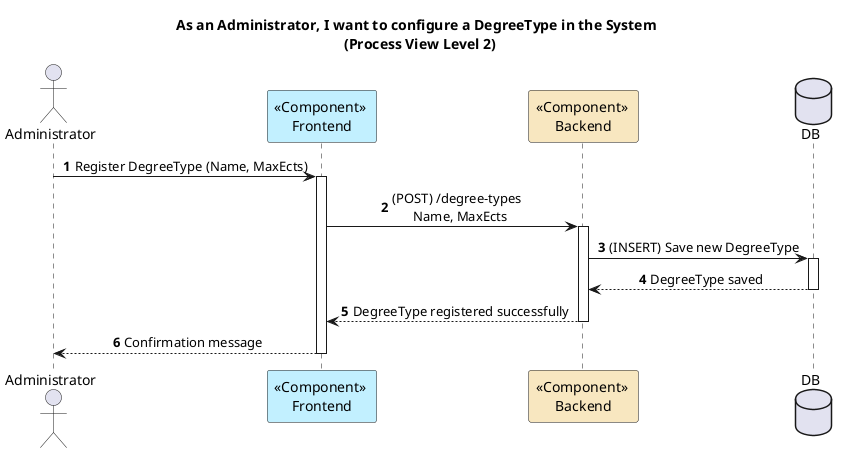 @startuml

autonumber
title As an Administrator, I want to configure a DegreeType in the System \n (Process View Level 2)

skinparam sequenceMessageAlign center

actor Administrator
participant "<<Component>> \nFrontend" as FE #application
participant "<<Component>> \nBackend" as BE #strategy
database DB

Administrator -> FE : Register DegreeType (Name, MaxEcts)
activate FE
FE -> BE : (POST) /degree-types \n Name, MaxEcts
activate BE

BE -> DB : (INSERT) Save new DegreeType
activate DB
DB --> BE : DegreeType saved
deactivate DB

BE --> FE : DegreeType registered successfully
deactivate BE

FE --> Administrator : Confirmation message
deactivate FE

@enduml
